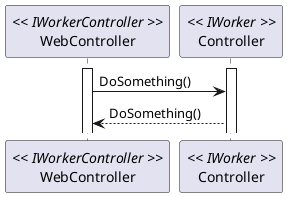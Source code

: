 @startuml

skinparam guillemet false
participant WebController << IWorkerController >>
participant Controller << IWorker >>

activate WebController
activate Controller

WebController->Controller: DoSomething()
Controller-->WebController: DoSomething()

@enduml